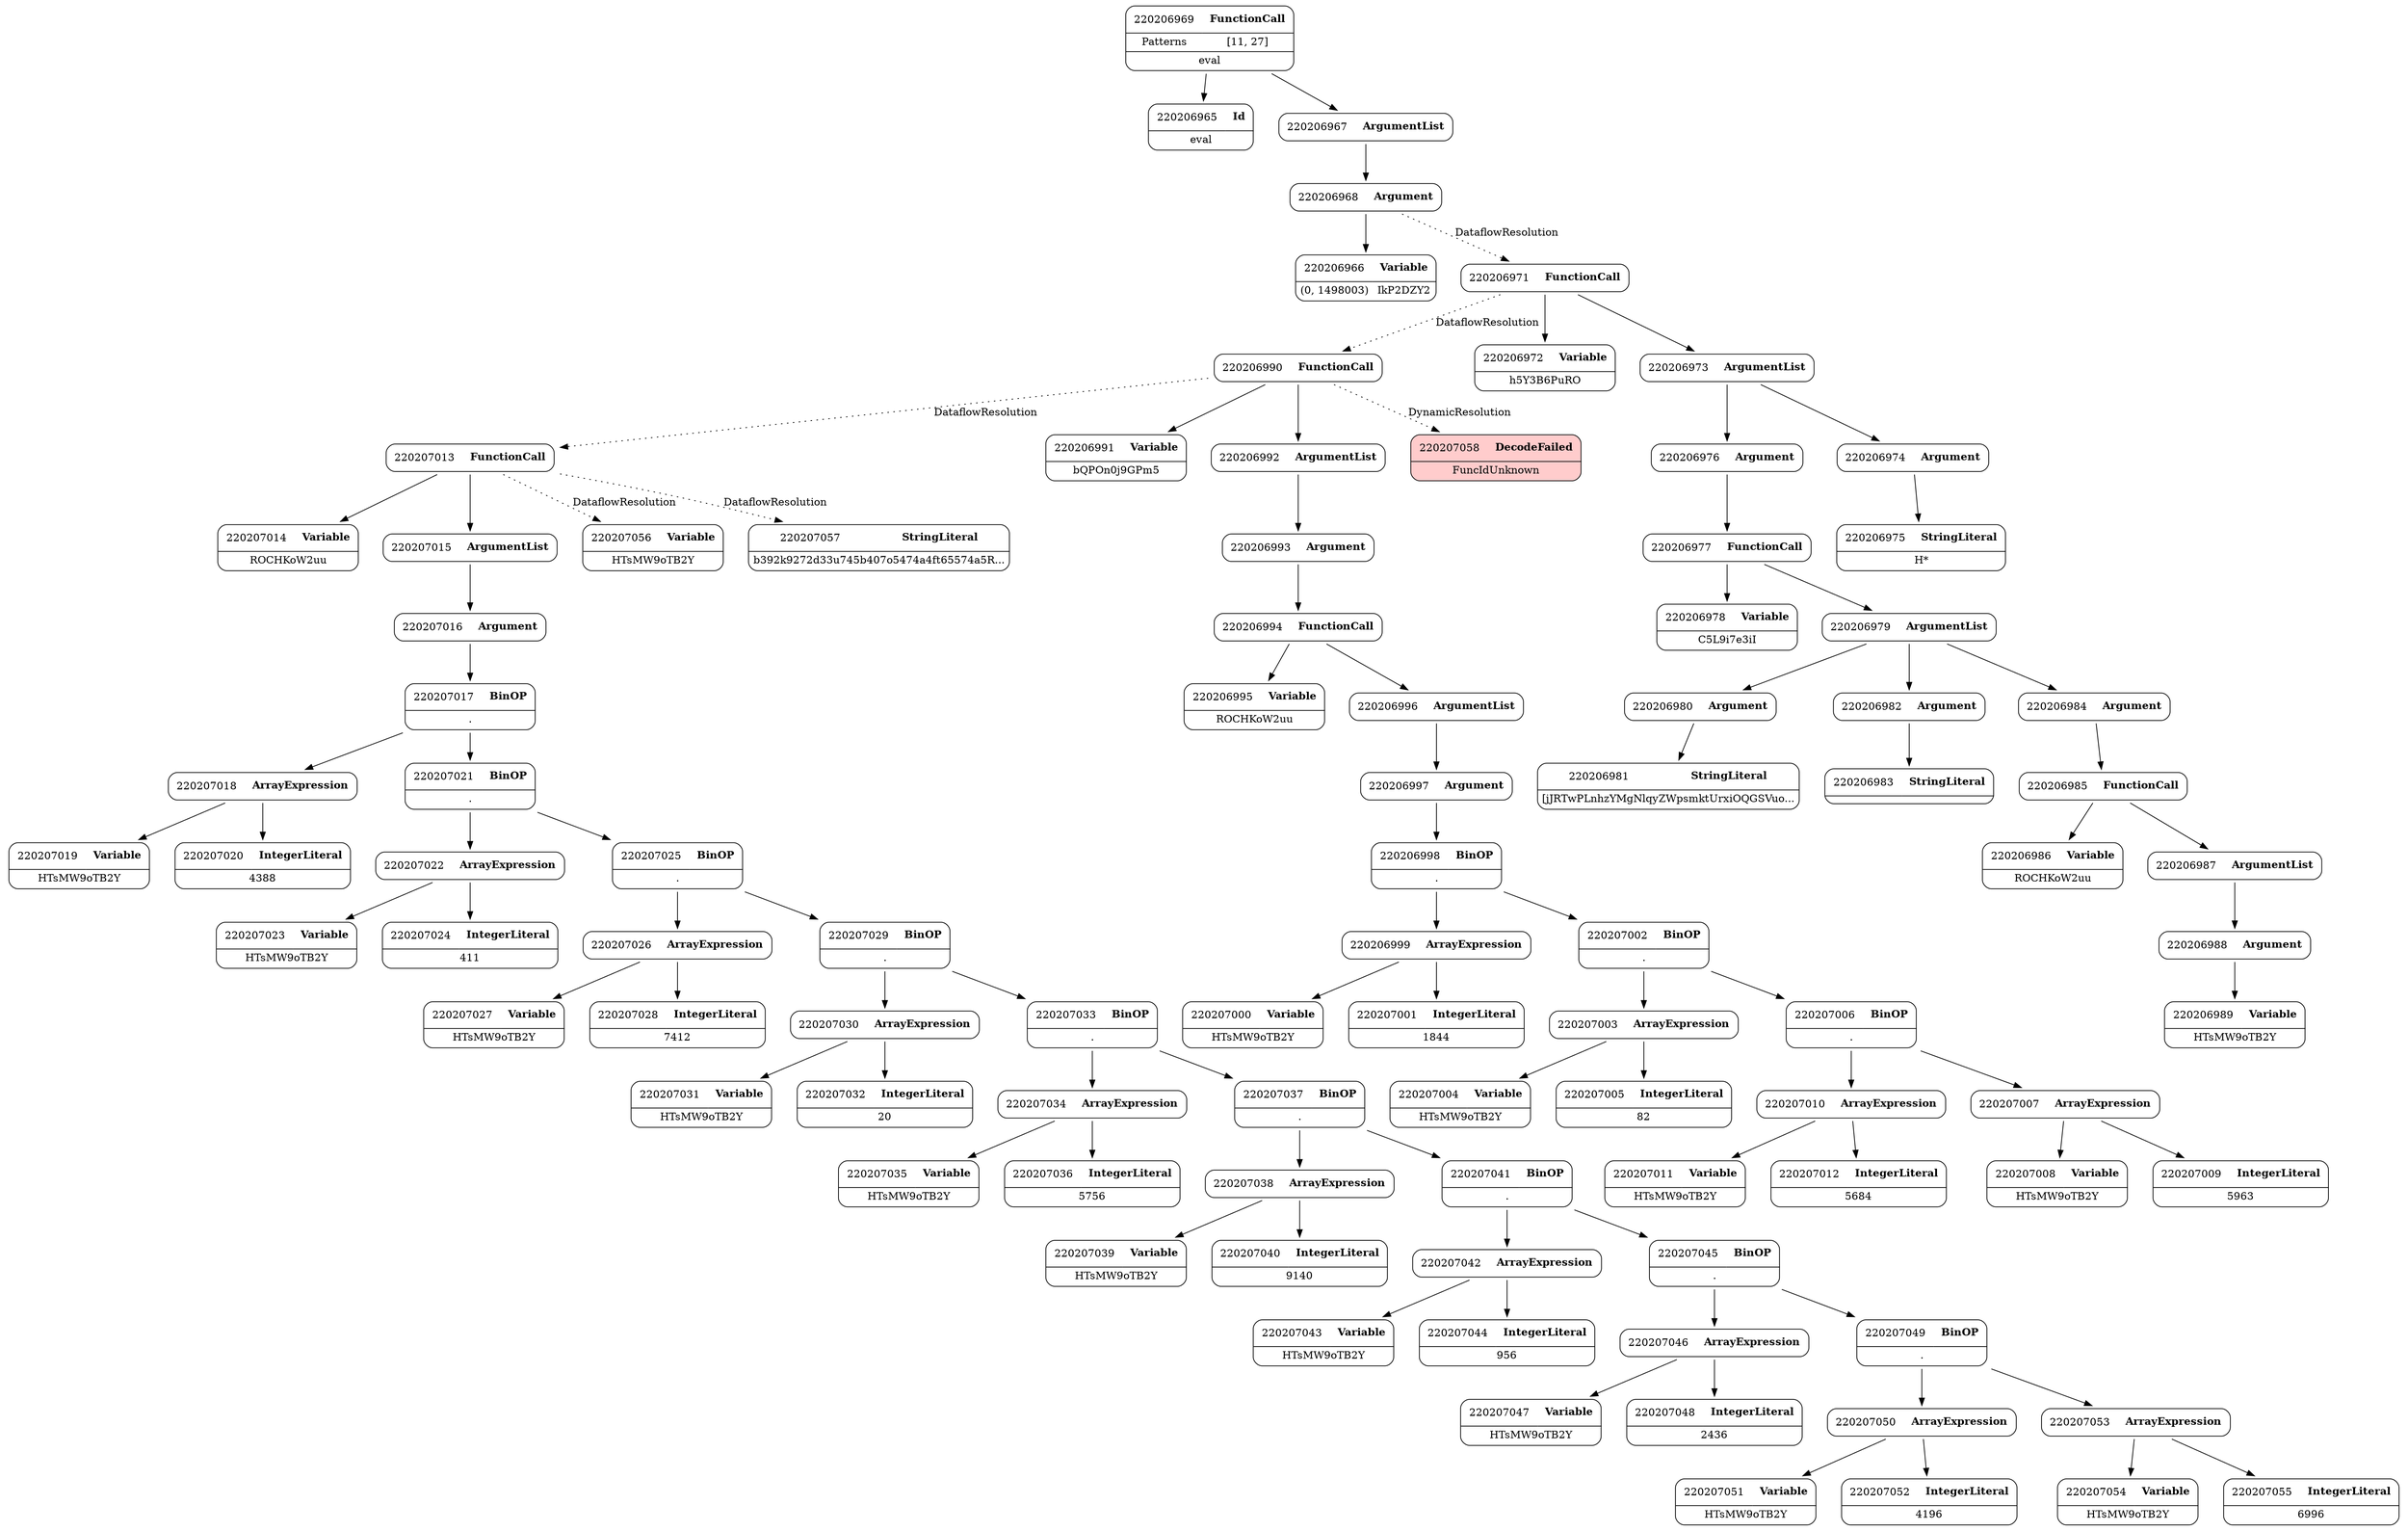 digraph ast {
node [shape=none];
220207008 [label=<<TABLE border='1' cellspacing='0' cellpadding='10' style='rounded' ><TR><TD border='0'>220207008</TD><TD border='0'><B>Variable</B></TD></TR><HR/><TR><TD border='0' cellpadding='5' colspan='2'>HTsMW9oTB2Y</TD></TR></TABLE>>];
220207009 [label=<<TABLE border='1' cellspacing='0' cellpadding='10' style='rounded' ><TR><TD border='0'>220207009</TD><TD border='0'><B>IntegerLiteral</B></TD></TR><HR/><TR><TD border='0' cellpadding='5' colspan='2'>5963</TD></TR></TABLE>>];
220207010 [label=<<TABLE border='1' cellspacing='0' cellpadding='10' style='rounded' ><TR><TD border='0'>220207010</TD><TD border='0'><B>ArrayExpression</B></TD></TR></TABLE>>];
220207010 -> 220207011 [weight=2];
220207010 -> 220207012 [weight=2];
220207011 [label=<<TABLE border='1' cellspacing='0' cellpadding='10' style='rounded' ><TR><TD border='0'>220207011</TD><TD border='0'><B>Variable</B></TD></TR><HR/><TR><TD border='0' cellpadding='5' colspan='2'>HTsMW9oTB2Y</TD></TR></TABLE>>];
220207012 [label=<<TABLE border='1' cellspacing='0' cellpadding='10' style='rounded' ><TR><TD border='0'>220207012</TD><TD border='0'><B>IntegerLiteral</B></TD></TR><HR/><TR><TD border='0' cellpadding='5' colspan='2'>5684</TD></TR></TABLE>>];
220207013 [label=<<TABLE border='1' cellspacing='0' cellpadding='10' style='rounded' ><TR><TD border='0'>220207013</TD><TD border='0'><B>FunctionCall</B></TD></TR></TABLE>>];
220207013 -> 220207014 [weight=2];
220207013 -> 220207015 [weight=2];
220207013 -> 220207056 [style=dotted,label=DataflowResolution];
220207013 -> 220207057 [style=dotted,label=DataflowResolution];
220207014 [label=<<TABLE border='1' cellspacing='0' cellpadding='10' style='rounded' ><TR><TD border='0'>220207014</TD><TD border='0'><B>Variable</B></TD></TR><HR/><TR><TD border='0' cellpadding='5' colspan='2'>ROCHKoW2uu</TD></TR></TABLE>>];
220207015 [label=<<TABLE border='1' cellspacing='0' cellpadding='10' style='rounded' ><TR><TD border='0'>220207015</TD><TD border='0'><B>ArgumentList</B></TD></TR></TABLE>>];
220207015 -> 220207016 [weight=2];
220207016 [label=<<TABLE border='1' cellspacing='0' cellpadding='10' style='rounded' ><TR><TD border='0'>220207016</TD><TD border='0'><B>Argument</B></TD></TR></TABLE>>];
220207016 -> 220207017 [weight=2];
220207017 [label=<<TABLE border='1' cellspacing='0' cellpadding='10' style='rounded' ><TR><TD border='0'>220207017</TD><TD border='0'><B>BinOP</B></TD></TR><HR/><TR><TD border='0' cellpadding='5' colspan='2'>.</TD></TR></TABLE>>];
220207017 -> 220207018 [weight=2];
220207017 -> 220207021 [weight=2];
220207018 [label=<<TABLE border='1' cellspacing='0' cellpadding='10' style='rounded' ><TR><TD border='0'>220207018</TD><TD border='0'><B>ArrayExpression</B></TD></TR></TABLE>>];
220207018 -> 220207019 [weight=2];
220207018 -> 220207020 [weight=2];
220207019 [label=<<TABLE border='1' cellspacing='0' cellpadding='10' style='rounded' ><TR><TD border='0'>220207019</TD><TD border='0'><B>Variable</B></TD></TR><HR/><TR><TD border='0' cellpadding='5' colspan='2'>HTsMW9oTB2Y</TD></TR></TABLE>>];
220207020 [label=<<TABLE border='1' cellspacing='0' cellpadding='10' style='rounded' ><TR><TD border='0'>220207020</TD><TD border='0'><B>IntegerLiteral</B></TD></TR><HR/><TR><TD border='0' cellpadding='5' colspan='2'>4388</TD></TR></TABLE>>];
220207021 [label=<<TABLE border='1' cellspacing='0' cellpadding='10' style='rounded' ><TR><TD border='0'>220207021</TD><TD border='0'><B>BinOP</B></TD></TR><HR/><TR><TD border='0' cellpadding='5' colspan='2'>.</TD></TR></TABLE>>];
220207021 -> 220207022 [weight=2];
220207021 -> 220207025 [weight=2];
220207022 [label=<<TABLE border='1' cellspacing='0' cellpadding='10' style='rounded' ><TR><TD border='0'>220207022</TD><TD border='0'><B>ArrayExpression</B></TD></TR></TABLE>>];
220207022 -> 220207023 [weight=2];
220207022 -> 220207024 [weight=2];
220207023 [label=<<TABLE border='1' cellspacing='0' cellpadding='10' style='rounded' ><TR><TD border='0'>220207023</TD><TD border='0'><B>Variable</B></TD></TR><HR/><TR><TD border='0' cellpadding='5' colspan='2'>HTsMW9oTB2Y</TD></TR></TABLE>>];
220207024 [label=<<TABLE border='1' cellspacing='0' cellpadding='10' style='rounded' ><TR><TD border='0'>220207024</TD><TD border='0'><B>IntegerLiteral</B></TD></TR><HR/><TR><TD border='0' cellpadding='5' colspan='2'>411</TD></TR></TABLE>>];
220207025 [label=<<TABLE border='1' cellspacing='0' cellpadding='10' style='rounded' ><TR><TD border='0'>220207025</TD><TD border='0'><B>BinOP</B></TD></TR><HR/><TR><TD border='0' cellpadding='5' colspan='2'>.</TD></TR></TABLE>>];
220207025 -> 220207026 [weight=2];
220207025 -> 220207029 [weight=2];
220207026 [label=<<TABLE border='1' cellspacing='0' cellpadding='10' style='rounded' ><TR><TD border='0'>220207026</TD><TD border='0'><B>ArrayExpression</B></TD></TR></TABLE>>];
220207026 -> 220207027 [weight=2];
220207026 -> 220207028 [weight=2];
220207027 [label=<<TABLE border='1' cellspacing='0' cellpadding='10' style='rounded' ><TR><TD border='0'>220207027</TD><TD border='0'><B>Variable</B></TD></TR><HR/><TR><TD border='0' cellpadding='5' colspan='2'>HTsMW9oTB2Y</TD></TR></TABLE>>];
220207028 [label=<<TABLE border='1' cellspacing='0' cellpadding='10' style='rounded' ><TR><TD border='0'>220207028</TD><TD border='0'><B>IntegerLiteral</B></TD></TR><HR/><TR><TD border='0' cellpadding='5' colspan='2'>7412</TD></TR></TABLE>>];
220207029 [label=<<TABLE border='1' cellspacing='0' cellpadding='10' style='rounded' ><TR><TD border='0'>220207029</TD><TD border='0'><B>BinOP</B></TD></TR><HR/><TR><TD border='0' cellpadding='5' colspan='2'>.</TD></TR></TABLE>>];
220207029 -> 220207030 [weight=2];
220207029 -> 220207033 [weight=2];
220207030 [label=<<TABLE border='1' cellspacing='0' cellpadding='10' style='rounded' ><TR><TD border='0'>220207030</TD><TD border='0'><B>ArrayExpression</B></TD></TR></TABLE>>];
220207030 -> 220207031 [weight=2];
220207030 -> 220207032 [weight=2];
220207031 [label=<<TABLE border='1' cellspacing='0' cellpadding='10' style='rounded' ><TR><TD border='0'>220207031</TD><TD border='0'><B>Variable</B></TD></TR><HR/><TR><TD border='0' cellpadding='5' colspan='2'>HTsMW9oTB2Y</TD></TR></TABLE>>];
220207032 [label=<<TABLE border='1' cellspacing='0' cellpadding='10' style='rounded' ><TR><TD border='0'>220207032</TD><TD border='0'><B>IntegerLiteral</B></TD></TR><HR/><TR><TD border='0' cellpadding='5' colspan='2'>20</TD></TR></TABLE>>];
220207033 [label=<<TABLE border='1' cellspacing='0' cellpadding='10' style='rounded' ><TR><TD border='0'>220207033</TD><TD border='0'><B>BinOP</B></TD></TR><HR/><TR><TD border='0' cellpadding='5' colspan='2'>.</TD></TR></TABLE>>];
220207033 -> 220207034 [weight=2];
220207033 -> 220207037 [weight=2];
220207034 [label=<<TABLE border='1' cellspacing='0' cellpadding='10' style='rounded' ><TR><TD border='0'>220207034</TD><TD border='0'><B>ArrayExpression</B></TD></TR></TABLE>>];
220207034 -> 220207035 [weight=2];
220207034 -> 220207036 [weight=2];
220207035 [label=<<TABLE border='1' cellspacing='0' cellpadding='10' style='rounded' ><TR><TD border='0'>220207035</TD><TD border='0'><B>Variable</B></TD></TR><HR/><TR><TD border='0' cellpadding='5' colspan='2'>HTsMW9oTB2Y</TD></TR></TABLE>>];
220207036 [label=<<TABLE border='1' cellspacing='0' cellpadding='10' style='rounded' ><TR><TD border='0'>220207036</TD><TD border='0'><B>IntegerLiteral</B></TD></TR><HR/><TR><TD border='0' cellpadding='5' colspan='2'>5756</TD></TR></TABLE>>];
220207037 [label=<<TABLE border='1' cellspacing='0' cellpadding='10' style='rounded' ><TR><TD border='0'>220207037</TD><TD border='0'><B>BinOP</B></TD></TR><HR/><TR><TD border='0' cellpadding='5' colspan='2'>.</TD></TR></TABLE>>];
220207037 -> 220207038 [weight=2];
220207037 -> 220207041 [weight=2];
220207038 [label=<<TABLE border='1' cellspacing='0' cellpadding='10' style='rounded' ><TR><TD border='0'>220207038</TD><TD border='0'><B>ArrayExpression</B></TD></TR></TABLE>>];
220207038 -> 220207039 [weight=2];
220207038 -> 220207040 [weight=2];
220207039 [label=<<TABLE border='1' cellspacing='0' cellpadding='10' style='rounded' ><TR><TD border='0'>220207039</TD><TD border='0'><B>Variable</B></TD></TR><HR/><TR><TD border='0' cellpadding='5' colspan='2'>HTsMW9oTB2Y</TD></TR></TABLE>>];
220206976 [label=<<TABLE border='1' cellspacing='0' cellpadding='10' style='rounded' ><TR><TD border='0'>220206976</TD><TD border='0'><B>Argument</B></TD></TR></TABLE>>];
220206976 -> 220206977 [weight=2];
220206977 [label=<<TABLE border='1' cellspacing='0' cellpadding='10' style='rounded' ><TR><TD border='0'>220206977</TD><TD border='0'><B>FunctionCall</B></TD></TR></TABLE>>];
220206977 -> 220206978 [weight=2];
220206977 -> 220206979 [weight=2];
220206978 [label=<<TABLE border='1' cellspacing='0' cellpadding='10' style='rounded' ><TR><TD border='0'>220206978</TD><TD border='0'><B>Variable</B></TD></TR><HR/><TR><TD border='0' cellpadding='5' colspan='2'>C5L9i7e3iI</TD></TR></TABLE>>];
220206979 [label=<<TABLE border='1' cellspacing='0' cellpadding='10' style='rounded' ><TR><TD border='0'>220206979</TD><TD border='0'><B>ArgumentList</B></TD></TR></TABLE>>];
220206979 -> 220206980 [weight=2];
220206979 -> 220206982 [weight=2];
220206979 -> 220206984 [weight=2];
220206980 [label=<<TABLE border='1' cellspacing='0' cellpadding='10' style='rounded' ><TR><TD border='0'>220206980</TD><TD border='0'><B>Argument</B></TD></TR></TABLE>>];
220206980 -> 220206981 [weight=2];
220206981 [label=<<TABLE border='1' cellspacing='0' cellpadding='10' style='rounded' ><TR><TD border='0'>220206981</TD><TD border='0'><B>StringLiteral</B></TD></TR><HR/><TR><TD border='0' cellpadding='5' colspan='2'>[jJRTwPLnhzYMgNlqyZWpsmktUrxiOQGSVuo...</TD></TR></TABLE>>];
220206982 [label=<<TABLE border='1' cellspacing='0' cellpadding='10' style='rounded' ><TR><TD border='0'>220206982</TD><TD border='0'><B>Argument</B></TD></TR></TABLE>>];
220206982 -> 220206983 [weight=2];
220206983 [label=<<TABLE border='1' cellspacing='0' cellpadding='10' style='rounded' ><TR><TD border='0'>220206983</TD><TD border='0'><B>StringLiteral</B></TD></TR><HR/><TR><TD border='0' cellpadding='5' colspan='2'></TD></TR></TABLE>>];
220206984 [label=<<TABLE border='1' cellspacing='0' cellpadding='10' style='rounded' ><TR><TD border='0'>220206984</TD><TD border='0'><B>Argument</B></TD></TR></TABLE>>];
220206984 -> 220206985 [weight=2];
220206985 [label=<<TABLE border='1' cellspacing='0' cellpadding='10' style='rounded' ><TR><TD border='0'>220206985</TD><TD border='0'><B>FunctionCall</B></TD></TR></TABLE>>];
220206985 -> 220206986 [weight=2];
220206985 -> 220206987 [weight=2];
220206986 [label=<<TABLE border='1' cellspacing='0' cellpadding='10' style='rounded' ><TR><TD border='0'>220206986</TD><TD border='0'><B>Variable</B></TD></TR><HR/><TR><TD border='0' cellpadding='5' colspan='2'>ROCHKoW2uu</TD></TR></TABLE>>];
220206987 [label=<<TABLE border='1' cellspacing='0' cellpadding='10' style='rounded' ><TR><TD border='0'>220206987</TD><TD border='0'><B>ArgumentList</B></TD></TR></TABLE>>];
220206987 -> 220206988 [weight=2];
220206988 [label=<<TABLE border='1' cellspacing='0' cellpadding='10' style='rounded' ><TR><TD border='0'>220206988</TD><TD border='0'><B>Argument</B></TD></TR></TABLE>>];
220206988 -> 220206989 [weight=2];
220206989 [label=<<TABLE border='1' cellspacing='0' cellpadding='10' style='rounded' ><TR><TD border='0'>220206989</TD><TD border='0'><B>Variable</B></TD></TR><HR/><TR><TD border='0' cellpadding='5' colspan='2'>HTsMW9oTB2Y</TD></TR></TABLE>>];
220206990 [label=<<TABLE border='1' cellspacing='0' cellpadding='10' style='rounded' ><TR><TD border='0'>220206990</TD><TD border='0'><B>FunctionCall</B></TD></TR></TABLE>>];
220206990 -> 220206991 [weight=2];
220206990 -> 220206992 [weight=2];
220206990 -> 220207058 [style=dotted,label=DynamicResolution];
220206990 -> 220207013 [style=dotted,label=DataflowResolution];
220206991 [label=<<TABLE border='1' cellspacing='0' cellpadding='10' style='rounded' ><TR><TD border='0'>220206991</TD><TD border='0'><B>Variable</B></TD></TR><HR/><TR><TD border='0' cellpadding='5' colspan='2'>bQPOn0j9GPm5</TD></TR></TABLE>>];
220206992 [label=<<TABLE border='1' cellspacing='0' cellpadding='10' style='rounded' ><TR><TD border='0'>220206992</TD><TD border='0'><B>ArgumentList</B></TD></TR></TABLE>>];
220206992 -> 220206993 [weight=2];
220206993 [label=<<TABLE border='1' cellspacing='0' cellpadding='10' style='rounded' ><TR><TD border='0'>220206993</TD><TD border='0'><B>Argument</B></TD></TR></TABLE>>];
220206993 -> 220206994 [weight=2];
220206994 [label=<<TABLE border='1' cellspacing='0' cellpadding='10' style='rounded' ><TR><TD border='0'>220206994</TD><TD border='0'><B>FunctionCall</B></TD></TR></TABLE>>];
220206994 -> 220206995 [weight=2];
220206994 -> 220206996 [weight=2];
220206995 [label=<<TABLE border='1' cellspacing='0' cellpadding='10' style='rounded' ><TR><TD border='0'>220206995</TD><TD border='0'><B>Variable</B></TD></TR><HR/><TR><TD border='0' cellpadding='5' colspan='2'>ROCHKoW2uu</TD></TR></TABLE>>];
220206996 [label=<<TABLE border='1' cellspacing='0' cellpadding='10' style='rounded' ><TR><TD border='0'>220206996</TD><TD border='0'><B>ArgumentList</B></TD></TR></TABLE>>];
220206996 -> 220206997 [weight=2];
220206997 [label=<<TABLE border='1' cellspacing='0' cellpadding='10' style='rounded' ><TR><TD border='0'>220206997</TD><TD border='0'><B>Argument</B></TD></TR></TABLE>>];
220206997 -> 220206998 [weight=2];
220206998 [label=<<TABLE border='1' cellspacing='0' cellpadding='10' style='rounded' ><TR><TD border='0'>220206998</TD><TD border='0'><B>BinOP</B></TD></TR><HR/><TR><TD border='0' cellpadding='5' colspan='2'>.</TD></TR></TABLE>>];
220206998 -> 220206999 [weight=2];
220206998 -> 220207002 [weight=2];
220206999 [label=<<TABLE border='1' cellspacing='0' cellpadding='10' style='rounded' ><TR><TD border='0'>220206999</TD><TD border='0'><B>ArrayExpression</B></TD></TR></TABLE>>];
220206999 -> 220207000 [weight=2];
220206999 -> 220207001 [weight=2];
220207000 [label=<<TABLE border='1' cellspacing='0' cellpadding='10' style='rounded' ><TR><TD border='0'>220207000</TD><TD border='0'><B>Variable</B></TD></TR><HR/><TR><TD border='0' cellpadding='5' colspan='2'>HTsMW9oTB2Y</TD></TR></TABLE>>];
220207001 [label=<<TABLE border='1' cellspacing='0' cellpadding='10' style='rounded' ><TR><TD border='0'>220207001</TD><TD border='0'><B>IntegerLiteral</B></TD></TR><HR/><TR><TD border='0' cellpadding='5' colspan='2'>1844</TD></TR></TABLE>>];
220207002 [label=<<TABLE border='1' cellspacing='0' cellpadding='10' style='rounded' ><TR><TD border='0'>220207002</TD><TD border='0'><B>BinOP</B></TD></TR><HR/><TR><TD border='0' cellpadding='5' colspan='2'>.</TD></TR></TABLE>>];
220207002 -> 220207003 [weight=2];
220207002 -> 220207006 [weight=2];
220207003 [label=<<TABLE border='1' cellspacing='0' cellpadding='10' style='rounded' ><TR><TD border='0'>220207003</TD><TD border='0'><B>ArrayExpression</B></TD></TR></TABLE>>];
220207003 -> 220207004 [weight=2];
220207003 -> 220207005 [weight=2];
220207004 [label=<<TABLE border='1' cellspacing='0' cellpadding='10' style='rounded' ><TR><TD border='0'>220207004</TD><TD border='0'><B>Variable</B></TD></TR><HR/><TR><TD border='0' cellpadding='5' colspan='2'>HTsMW9oTB2Y</TD></TR></TABLE>>];
220207005 [label=<<TABLE border='1' cellspacing='0' cellpadding='10' style='rounded' ><TR><TD border='0'>220207005</TD><TD border='0'><B>IntegerLiteral</B></TD></TR><HR/><TR><TD border='0' cellpadding='5' colspan='2'>82</TD></TR></TABLE>>];
220207006 [label=<<TABLE border='1' cellspacing='0' cellpadding='10' style='rounded' ><TR><TD border='0'>220207006</TD><TD border='0'><B>BinOP</B></TD></TR><HR/><TR><TD border='0' cellpadding='5' colspan='2'>.</TD></TR></TABLE>>];
220207006 -> 220207007 [weight=2];
220207006 -> 220207010 [weight=2];
220207007 [label=<<TABLE border='1' cellspacing='0' cellpadding='10' style='rounded' ><TR><TD border='0'>220207007</TD><TD border='0'><B>ArrayExpression</B></TD></TR></TABLE>>];
220207007 -> 220207008 [weight=2];
220207007 -> 220207009 [weight=2];
220206965 [label=<<TABLE border='1' cellspacing='0' cellpadding='10' style='rounded' ><TR><TD border='0'>220206965</TD><TD border='0'><B>Id</B></TD></TR><HR/><TR><TD border='0' cellpadding='5' colspan='2'>eval</TD></TR></TABLE>>];
220206966 [label=<<TABLE border='1' cellspacing='0' cellpadding='10' style='rounded' ><TR><TD border='0'>220206966</TD><TD border='0'><B>Variable</B></TD></TR><HR/><TR><TD border='0' cellpadding='5'>(0, 1498003)</TD><TD border='0' cellpadding='5'>IkP2DZY2</TD></TR></TABLE>>];
220206967 [label=<<TABLE border='1' cellspacing='0' cellpadding='10' style='rounded' ><TR><TD border='0'>220206967</TD><TD border='0'><B>ArgumentList</B></TD></TR></TABLE>>];
220206967 -> 220206968 [weight=2];
220206968 [label=<<TABLE border='1' cellspacing='0' cellpadding='10' style='rounded' ><TR><TD border='0'>220206968</TD><TD border='0'><B>Argument</B></TD></TR></TABLE>>];
220206968 -> 220206966 [weight=2];
220206968 -> 220206971 [style=dotted,label=DataflowResolution];
220206969 [label=<<TABLE border='1' cellspacing='0' cellpadding='10' style='rounded' ><TR><TD border='0'>220206969</TD><TD border='0'><B>FunctionCall</B></TD></TR><HR/><TR><TD border='0' cellpadding='5'>Patterns</TD><TD border='0' cellpadding='5'>[11, 27]</TD></TR><HR/><TR><TD border='0' cellpadding='5' colspan='2'>eval</TD></TR></TABLE>>];
220206969 -> 220206965 [weight=2];
220206969 -> 220206967 [weight=2];
220206971 [label=<<TABLE border='1' cellspacing='0' cellpadding='10' style='rounded' ><TR><TD border='0'>220206971</TD><TD border='0'><B>FunctionCall</B></TD></TR></TABLE>>];
220206971 -> 220206972 [weight=2];
220206971 -> 220206973 [weight=2];
220206971 -> 220206990 [style=dotted,label=DataflowResolution];
220206972 [label=<<TABLE border='1' cellspacing='0' cellpadding='10' style='rounded' ><TR><TD border='0'>220206972</TD><TD border='0'><B>Variable</B></TD></TR><HR/><TR><TD border='0' cellpadding='5' colspan='2'>h5Y3B6PuRO</TD></TR></TABLE>>];
220206973 [label=<<TABLE border='1' cellspacing='0' cellpadding='10' style='rounded' ><TR><TD border='0'>220206973</TD><TD border='0'><B>ArgumentList</B></TD></TR></TABLE>>];
220206973 -> 220206974 [weight=2];
220206973 -> 220206976 [weight=2];
220206974 [label=<<TABLE border='1' cellspacing='0' cellpadding='10' style='rounded' ><TR><TD border='0'>220206974</TD><TD border='0'><B>Argument</B></TD></TR></TABLE>>];
220206974 -> 220206975 [weight=2];
220206975 [label=<<TABLE border='1' cellspacing='0' cellpadding='10' style='rounded' ><TR><TD border='0'>220206975</TD><TD border='0'><B>StringLiteral</B></TD></TR><HR/><TR><TD border='0' cellpadding='5' colspan='2'>H*</TD></TR></TABLE>>];
220207040 [label=<<TABLE border='1' cellspacing='0' cellpadding='10' style='rounded' ><TR><TD border='0'>220207040</TD><TD border='0'><B>IntegerLiteral</B></TD></TR><HR/><TR><TD border='0' cellpadding='5' colspan='2'>9140</TD></TR></TABLE>>];
220207041 [label=<<TABLE border='1' cellspacing='0' cellpadding='10' style='rounded' ><TR><TD border='0'>220207041</TD><TD border='0'><B>BinOP</B></TD></TR><HR/><TR><TD border='0' cellpadding='5' colspan='2'>.</TD></TR></TABLE>>];
220207041 -> 220207042 [weight=2];
220207041 -> 220207045 [weight=2];
220207042 [label=<<TABLE border='1' cellspacing='0' cellpadding='10' style='rounded' ><TR><TD border='0'>220207042</TD><TD border='0'><B>ArrayExpression</B></TD></TR></TABLE>>];
220207042 -> 220207043 [weight=2];
220207042 -> 220207044 [weight=2];
220207043 [label=<<TABLE border='1' cellspacing='0' cellpadding='10' style='rounded' ><TR><TD border='0'>220207043</TD><TD border='0'><B>Variable</B></TD></TR><HR/><TR><TD border='0' cellpadding='5' colspan='2'>HTsMW9oTB2Y</TD></TR></TABLE>>];
220207044 [label=<<TABLE border='1' cellspacing='0' cellpadding='10' style='rounded' ><TR><TD border='0'>220207044</TD><TD border='0'><B>IntegerLiteral</B></TD></TR><HR/><TR><TD border='0' cellpadding='5' colspan='2'>956</TD></TR></TABLE>>];
220207045 [label=<<TABLE border='1' cellspacing='0' cellpadding='10' style='rounded' ><TR><TD border='0'>220207045</TD><TD border='0'><B>BinOP</B></TD></TR><HR/><TR><TD border='0' cellpadding='5' colspan='2'>.</TD></TR></TABLE>>];
220207045 -> 220207046 [weight=2];
220207045 -> 220207049 [weight=2];
220207046 [label=<<TABLE border='1' cellspacing='0' cellpadding='10' style='rounded' ><TR><TD border='0'>220207046</TD><TD border='0'><B>ArrayExpression</B></TD></TR></TABLE>>];
220207046 -> 220207047 [weight=2];
220207046 -> 220207048 [weight=2];
220207047 [label=<<TABLE border='1' cellspacing='0' cellpadding='10' style='rounded' ><TR><TD border='0'>220207047</TD><TD border='0'><B>Variable</B></TD></TR><HR/><TR><TD border='0' cellpadding='5' colspan='2'>HTsMW9oTB2Y</TD></TR></TABLE>>];
220207048 [label=<<TABLE border='1' cellspacing='0' cellpadding='10' style='rounded' ><TR><TD border='0'>220207048</TD><TD border='0'><B>IntegerLiteral</B></TD></TR><HR/><TR><TD border='0' cellpadding='5' colspan='2'>2436</TD></TR></TABLE>>];
220207049 [label=<<TABLE border='1' cellspacing='0' cellpadding='10' style='rounded' ><TR><TD border='0'>220207049</TD><TD border='0'><B>BinOP</B></TD></TR><HR/><TR><TD border='0' cellpadding='5' colspan='2'>.</TD></TR></TABLE>>];
220207049 -> 220207050 [weight=2];
220207049 -> 220207053 [weight=2];
220207050 [label=<<TABLE border='1' cellspacing='0' cellpadding='10' style='rounded' ><TR><TD border='0'>220207050</TD><TD border='0'><B>ArrayExpression</B></TD></TR></TABLE>>];
220207050 -> 220207051 [weight=2];
220207050 -> 220207052 [weight=2];
220207051 [label=<<TABLE border='1' cellspacing='0' cellpadding='10' style='rounded' ><TR><TD border='0'>220207051</TD><TD border='0'><B>Variable</B></TD></TR><HR/><TR><TD border='0' cellpadding='5' colspan='2'>HTsMW9oTB2Y</TD></TR></TABLE>>];
220207052 [label=<<TABLE border='1' cellspacing='0' cellpadding='10' style='rounded' ><TR><TD border='0'>220207052</TD><TD border='0'><B>IntegerLiteral</B></TD></TR><HR/><TR><TD border='0' cellpadding='5' colspan='2'>4196</TD></TR></TABLE>>];
220207053 [label=<<TABLE border='1' cellspacing='0' cellpadding='10' style='rounded' ><TR><TD border='0'>220207053</TD><TD border='0'><B>ArrayExpression</B></TD></TR></TABLE>>];
220207053 -> 220207054 [weight=2];
220207053 -> 220207055 [weight=2];
220207054 [label=<<TABLE border='1' cellspacing='0' cellpadding='10' style='rounded' ><TR><TD border='0'>220207054</TD><TD border='0'><B>Variable</B></TD></TR><HR/><TR><TD border='0' cellpadding='5' colspan='2'>HTsMW9oTB2Y</TD></TR></TABLE>>];
220207055 [label=<<TABLE border='1' cellspacing='0' cellpadding='10' style='rounded' ><TR><TD border='0'>220207055</TD><TD border='0'><B>IntegerLiteral</B></TD></TR><HR/><TR><TD border='0' cellpadding='5' colspan='2'>6996</TD></TR></TABLE>>];
220207056 [label=<<TABLE border='1' cellspacing='0' cellpadding='10' style='rounded' ><TR><TD border='0'>220207056</TD><TD border='0'><B>Variable</B></TD></TR><HR/><TR><TD border='0' cellpadding='5' colspan='2'>HTsMW9oTB2Y</TD></TR></TABLE>>];
220207057 [label=<<TABLE border='1' cellspacing='0' cellpadding='10' style='rounded' ><TR><TD border='0'>220207057</TD><TD border='0'><B>StringLiteral</B></TD></TR><HR/><TR><TD border='0' cellpadding='5' colspan='2'>b392k9272d33u745b407o5474a4ft65574a5R...</TD></TR></TABLE>>];
220207058 [label=<<TABLE border='1' cellspacing='0' cellpadding='10' style='rounded' bgcolor='#FFCCCC' ><TR><TD border='0'>220207058</TD><TD border='0'><B>DecodeFailed</B></TD></TR><HR/><TR><TD border='0' cellpadding='5' colspan='2'>FuncIdUnknown</TD></TR></TABLE>>];
}
